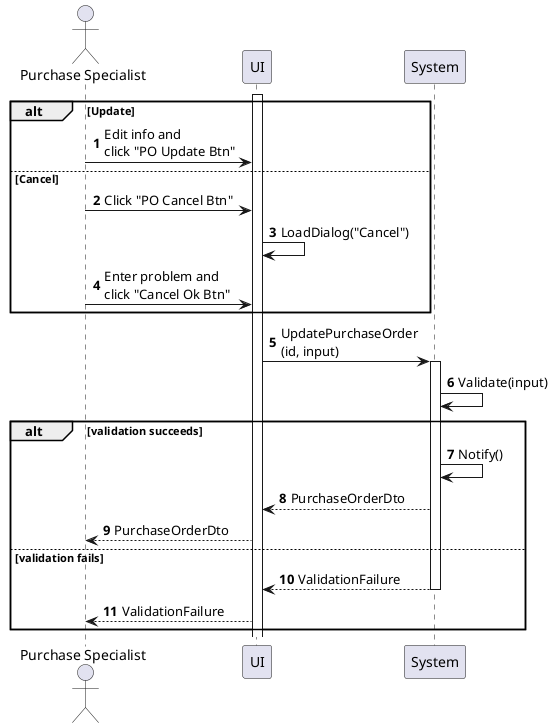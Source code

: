 @startuml purchase-order-update
autonumber

actor "Purchase Specialist" as a
participant UI as f
participant System as b

activate f

alt Update
    a -> f : Edit info and\nclick "PO Update Btn"
else Cancel
    a -> f : Click "PO Cancel Btn"
    f -> f : LoadDialog("Cancel")
    a -> f : Enter problem and\nclick "Cancel Ok Btn"
end

f -> b : UpdatePurchaseOrder\n(id, input)
activate b
b -> b : Validate(input)

alt validation succeeds
    b -> b : Notify()
    b --> f : PurchaseOrderDto
    f --> a : PurchaseOrderDto
else validation fails
    return ValidationFailure
    f --> a : ValidationFailure
end
@enduml